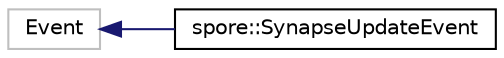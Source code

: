 digraph "Graphical Class Hierarchy"
{
  edge [fontname="Helvetica",fontsize="10",labelfontname="Helvetica",labelfontsize="10"];
  node [fontname="Helvetica",fontsize="10",shape=record];
  rankdir="LR";
  Node22 [label="Event",height=0.2,width=0.4,color="grey75", fillcolor="white", style="filled"];
  Node22 -> Node0 [dir="back",color="midnightblue",fontsize="10",style="solid",fontname="Helvetica"];
  Node0 [label="spore::SynapseUpdateEvent",height=0.2,width=0.4,color="black", fillcolor="white", style="filled",URL="$classspore_1_1SynapseUpdateEvent.html",tooltip="The dummy event class used to trigger synapse updates. "];
}
